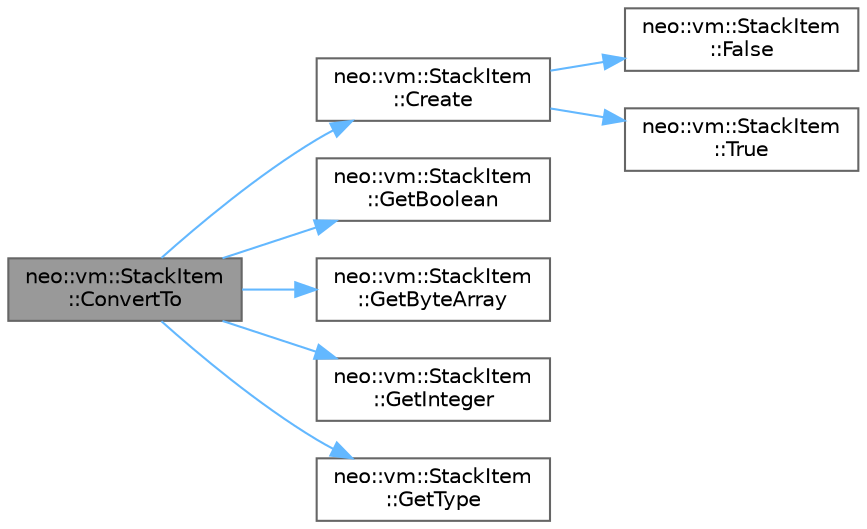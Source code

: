 digraph "neo::vm::StackItem::ConvertTo"
{
 // LATEX_PDF_SIZE
  bgcolor="transparent";
  edge [fontname=Helvetica,fontsize=10,labelfontname=Helvetica,labelfontsize=10];
  node [fontname=Helvetica,fontsize=10,shape=box,height=0.2,width=0.4];
  rankdir="LR";
  Node1 [id="Node000001",label="neo::vm::StackItem\l::ConvertTo",height=0.2,width=0.4,color="gray40", fillcolor="grey60", style="filled", fontcolor="black",tooltip="Converts the stack item to the specified type."];
  Node1 -> Node2 [id="edge8_Node000001_Node000002",color="steelblue1",style="solid",tooltip=" "];
  Node2 [id="Node000002",label="neo::vm::StackItem\l::Create",height=0.2,width=0.4,color="grey40", fillcolor="white", style="filled",URL="$classneo_1_1vm_1_1_stack_item.html#a1d67a8c02d58d56410378b997c2e7855",tooltip="Creates a primitive stack item."];
  Node2 -> Node3 [id="edge9_Node000002_Node000003",color="steelblue1",style="solid",tooltip=" "];
  Node3 [id="Node000003",label="neo::vm::StackItem\l::False",height=0.2,width=0.4,color="grey40", fillcolor="white", style="filled",URL="$classneo_1_1vm_1_1_stack_item.html#a759c1a70f6481936eb089083a5fa2d4e",tooltip="Gets the false stack item."];
  Node2 -> Node4 [id="edge10_Node000002_Node000004",color="steelblue1",style="solid",tooltip=" "];
  Node4 [id="Node000004",label="neo::vm::StackItem\l::True",height=0.2,width=0.4,color="grey40", fillcolor="white", style="filled",URL="$classneo_1_1vm_1_1_stack_item.html#ac5c88a02b66663d80e61942bb425391c",tooltip="Gets the true stack item."];
  Node1 -> Node5 [id="edge11_Node000001_Node000005",color="steelblue1",style="solid",tooltip=" "];
  Node5 [id="Node000005",label="neo::vm::StackItem\l::GetBoolean",height=0.2,width=0.4,color="grey40", fillcolor="white", style="filled",URL="$classneo_1_1vm_1_1_stack_item.html#a23bb087d9e8d1dd20ab637dc5a1e8923",tooltip="Gets the boolean value of the stack item."];
  Node1 -> Node6 [id="edge12_Node000001_Node000006",color="steelblue1",style="solid",tooltip=" "];
  Node6 [id="Node000006",label="neo::vm::StackItem\l::GetByteArray",height=0.2,width=0.4,color="grey40", fillcolor="white", style="filled",URL="$classneo_1_1vm_1_1_stack_item.html#a8ea62b4f6e48851a53fad2e8d9f534cb",tooltip="Gets the byte array value of the stack item."];
  Node1 -> Node7 [id="edge13_Node000001_Node000007",color="steelblue1",style="solid",tooltip=" "];
  Node7 [id="Node000007",label="neo::vm::StackItem\l::GetInteger",height=0.2,width=0.4,color="grey40", fillcolor="white", style="filled",URL="$classneo_1_1vm_1_1_stack_item.html#ab300ce1082756cf80ce38a2f4af50df9",tooltip="Gets the integer value of the stack item."];
  Node1 -> Node8 [id="edge14_Node000001_Node000008",color="steelblue1",style="solid",tooltip=" "];
  Node8 [id="Node000008",label="neo::vm::StackItem\l::GetType",height=0.2,width=0.4,color="grey40", fillcolor="white", style="filled",URL="$classneo_1_1vm_1_1_stack_item.html#af69a470d18df4bb1d0e23c25eca1dcb9",tooltip="Gets the type of the stack item."];
}
